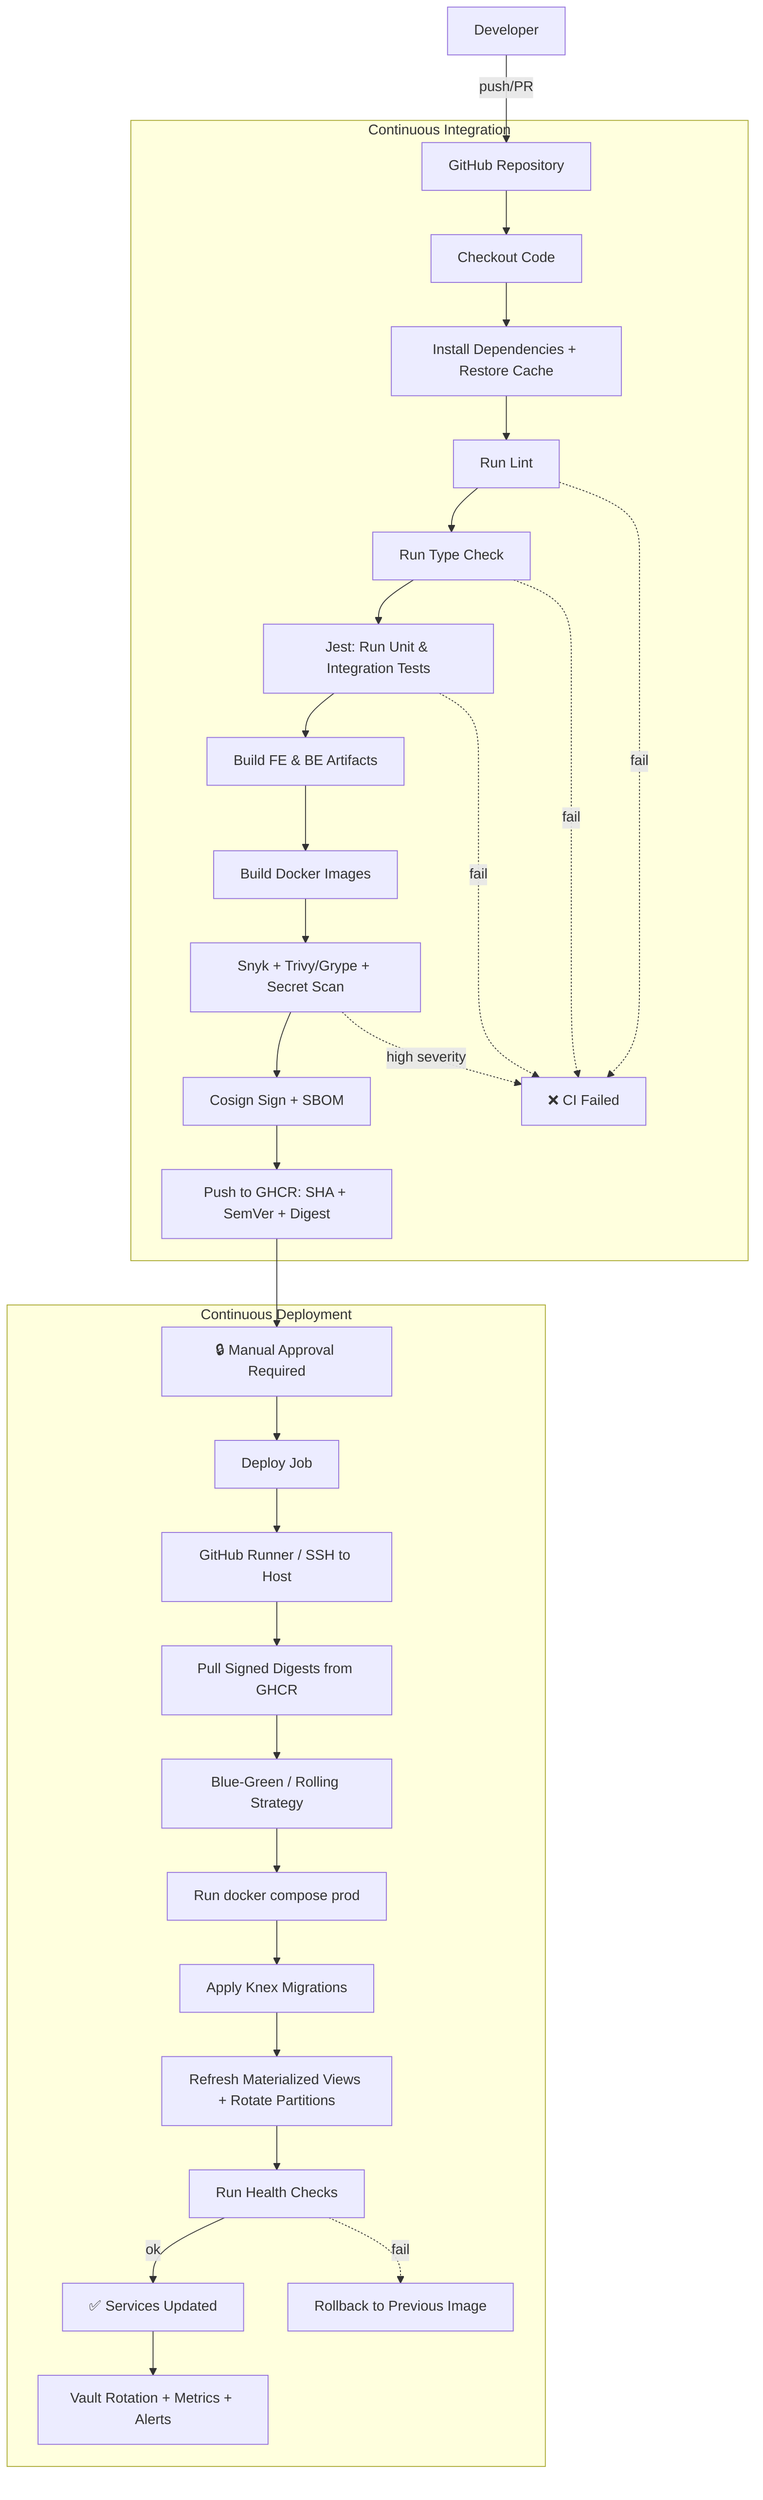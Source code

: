 flowchart TD
  Dev[Developer] -->|push/PR| Repo[GitHub Repository]

  subgraph CI[Continuous Integration]
    direction TB
    Repo --> Checkout[Checkout Code]
    Checkout --> Install[Install Dependencies + Restore Cache]
    Install --> Lint[Run Lint]
    Lint --> TypeCheck[Run Type Check]
    TypeCheck --> Test[Jest: Run Unit & Integration Tests]
    Test --> Build[Build FE & BE Artifacts]
    Build --> DockerBuild[Build Docker Images]
    DockerBuild --> SecScans[Snyk + Trivy/Grype + Secret Scan]
    SecScans --> SignSBOM[Cosign Sign + SBOM]
    SignSBOM --> PushImages[Push to GHCR: SHA + SemVer + Digest]
    Lint -.->|fail| CI_Fail[❌ CI Failed]
    TypeCheck -.->|fail| CI_Fail
    Test -.->|fail| CI_Fail
    SecScans -.->|high severity| CI_Fail
  end

  PushImages --> Approval[🔒 Manual Approval Required]

  subgraph CD[Continuous Deployment]
    direction TB
    Approval --> Deploy[Deploy Job]
    Deploy --> Runner[GitHub Runner / SSH to Host]
    Runner --> Pull[Pull Signed Digests from GHCR]
    Pull --> BlueGreen[Blue‑Green / Rolling Strategy]
    BlueGreen --> Compose[Run docker compose prod]
    Compose --> DBMigrate[Apply Knex Migrations]
    DBMigrate --> DBTasks[Refresh Materialized Views + Rotate Partitions]
    DBTasks --> HealthCheck[Run Health Checks]
    HealthCheck -->|ok| Services[✅ Services Updated]
    HealthCheck -.->|fail| Rollback[Rollback to Previous Image]
    Services --> PostOps[Vault Rotation + Metrics + Alerts]
  end